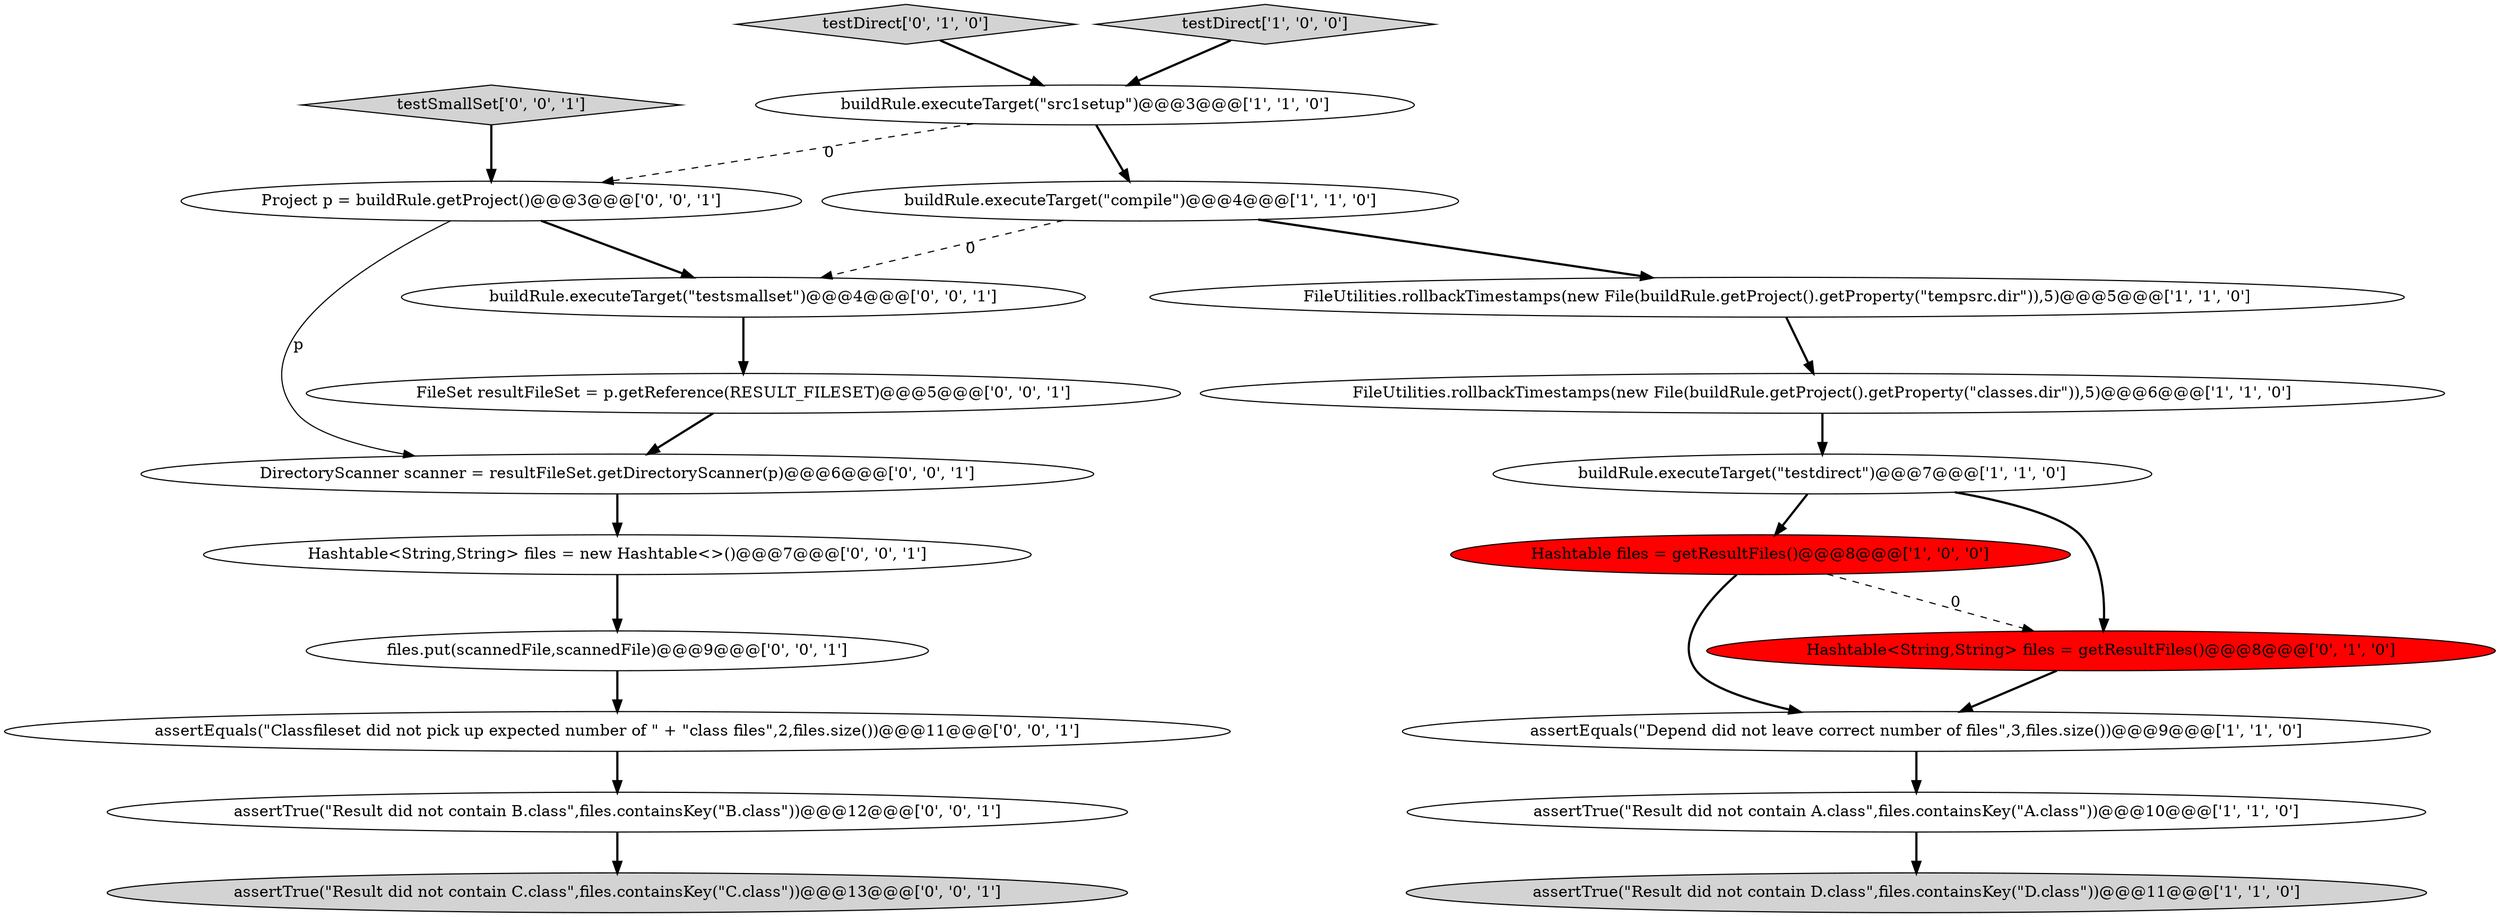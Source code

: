 digraph {
8 [style = filled, label = "Hashtable files = getResultFiles()@@@8@@@['1', '0', '0']", fillcolor = red, shape = ellipse image = "AAA1AAABBB1BBB"];
3 [style = filled, label = "FileUtilities.rollbackTimestamps(new File(buildRule.getProject().getProperty(\"classes.dir\")),5)@@@6@@@['1', '1', '0']", fillcolor = white, shape = ellipse image = "AAA0AAABBB1BBB"];
11 [style = filled, label = "testDirect['0', '1', '0']", fillcolor = lightgray, shape = diamond image = "AAA0AAABBB2BBB"];
14 [style = filled, label = "testSmallSet['0', '0', '1']", fillcolor = lightgray, shape = diamond image = "AAA0AAABBB3BBB"];
2 [style = filled, label = "assertTrue(\"Result did not contain A.class\",files.containsKey(\"A.class\"))@@@10@@@['1', '1', '0']", fillcolor = white, shape = ellipse image = "AAA0AAABBB1BBB"];
20 [style = filled, label = "DirectoryScanner scanner = resultFileSet.getDirectoryScanner(p)@@@6@@@['0', '0', '1']", fillcolor = white, shape = ellipse image = "AAA0AAABBB3BBB"];
7 [style = filled, label = "buildRule.executeTarget(\"compile\")@@@4@@@['1', '1', '0']", fillcolor = white, shape = ellipse image = "AAA0AAABBB1BBB"];
16 [style = filled, label = "buildRule.executeTarget(\"testsmallset\")@@@4@@@['0', '0', '1']", fillcolor = white, shape = ellipse image = "AAA0AAABBB3BBB"];
13 [style = filled, label = "assertTrue(\"Result did not contain C.class\",files.containsKey(\"C.class\"))@@@13@@@['0', '0', '1']", fillcolor = lightgray, shape = ellipse image = "AAA0AAABBB3BBB"];
5 [style = filled, label = "buildRule.executeTarget(\"src1setup\")@@@3@@@['1', '1', '0']", fillcolor = white, shape = ellipse image = "AAA0AAABBB1BBB"];
18 [style = filled, label = "Project p = buildRule.getProject()@@@3@@@['0', '0', '1']", fillcolor = white, shape = ellipse image = "AAA0AAABBB3BBB"];
1 [style = filled, label = "buildRule.executeTarget(\"testdirect\")@@@7@@@['1', '1', '0']", fillcolor = white, shape = ellipse image = "AAA0AAABBB1BBB"];
15 [style = filled, label = "files.put(scannedFile,scannedFile)@@@9@@@['0', '0', '1']", fillcolor = white, shape = ellipse image = "AAA0AAABBB3BBB"];
12 [style = filled, label = "assertTrue(\"Result did not contain B.class\",files.containsKey(\"B.class\"))@@@12@@@['0', '0', '1']", fillcolor = white, shape = ellipse image = "AAA0AAABBB3BBB"];
6 [style = filled, label = "testDirect['1', '0', '0']", fillcolor = lightgray, shape = diamond image = "AAA0AAABBB1BBB"];
17 [style = filled, label = "FileSet resultFileSet = p.getReference(RESULT_FILESET)@@@5@@@['0', '0', '1']", fillcolor = white, shape = ellipse image = "AAA0AAABBB3BBB"];
9 [style = filled, label = "assertEquals(\"Depend did not leave correct number of files\",3,files.size())@@@9@@@['1', '1', '0']", fillcolor = white, shape = ellipse image = "AAA0AAABBB1BBB"];
10 [style = filled, label = "Hashtable<String,String> files = getResultFiles()@@@8@@@['0', '1', '0']", fillcolor = red, shape = ellipse image = "AAA1AAABBB2BBB"];
19 [style = filled, label = "Hashtable<String,String> files = new Hashtable<>()@@@7@@@['0', '0', '1']", fillcolor = white, shape = ellipse image = "AAA0AAABBB3BBB"];
21 [style = filled, label = "assertEquals(\"Classfileset did not pick up expected number of \" + \"class files\",2,files.size())@@@11@@@['0', '0', '1']", fillcolor = white, shape = ellipse image = "AAA0AAABBB3BBB"];
4 [style = filled, label = "assertTrue(\"Result did not contain D.class\",files.containsKey(\"D.class\"))@@@11@@@['1', '1', '0']", fillcolor = lightgray, shape = ellipse image = "AAA0AAABBB1BBB"];
0 [style = filled, label = "FileUtilities.rollbackTimestamps(new File(buildRule.getProject().getProperty(\"tempsrc.dir\")),5)@@@5@@@['1', '1', '0']", fillcolor = white, shape = ellipse image = "AAA0AAABBB1BBB"];
0->3 [style = bold, label=""];
1->8 [style = bold, label=""];
8->10 [style = dashed, label="0"];
3->1 [style = bold, label=""];
9->2 [style = bold, label=""];
15->21 [style = bold, label=""];
7->16 [style = dashed, label="0"];
7->0 [style = bold, label=""];
16->17 [style = bold, label=""];
5->18 [style = dashed, label="0"];
2->4 [style = bold, label=""];
21->12 [style = bold, label=""];
12->13 [style = bold, label=""];
6->5 [style = bold, label=""];
11->5 [style = bold, label=""];
18->20 [style = solid, label="p"];
8->9 [style = bold, label=""];
5->7 [style = bold, label=""];
14->18 [style = bold, label=""];
10->9 [style = bold, label=""];
19->15 [style = bold, label=""];
20->19 [style = bold, label=""];
1->10 [style = bold, label=""];
17->20 [style = bold, label=""];
18->16 [style = bold, label=""];
}
